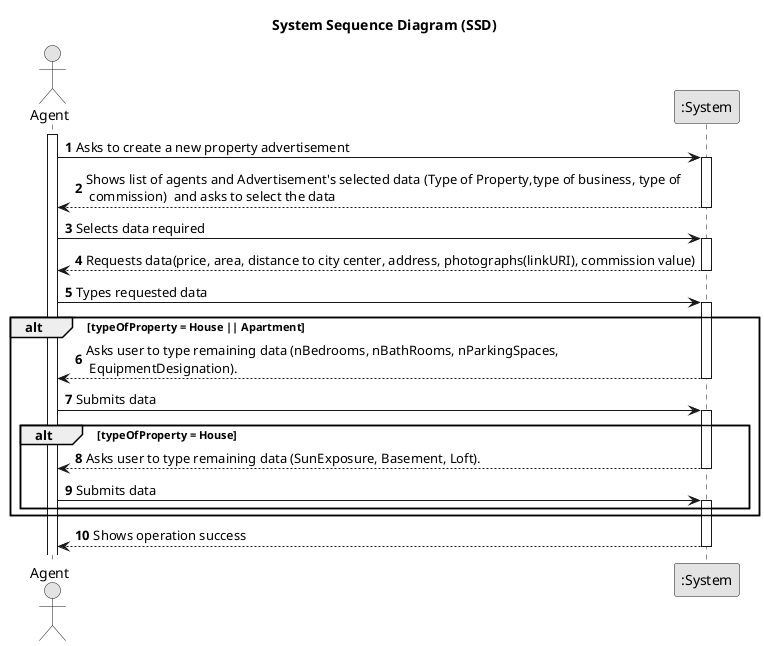 @startuml
skinparam monochrome true
skinparam packageStyle rectangle
skinparam shadowing false

title System Sequence Diagram (SSD)

autonumber

actor "Agent" as Agent
participant ":System" as System

activate Agent

    Agent -> System : Asks to create a new property advertisement
    activate System

        System --> Agent : Shows list of agents and Advertisement's selected data (Type of Property,type of business, type of\n commission)  and asks to select the data
    deactivate System

    Agent -> System : Selects data required
    activate System
        System --> Agent : Requests data(price, area, distance to city center, address, photographs(linkURI), commission value)
    deactivate System

    Agent -> System : Types requested data
    activate System
alt typeOfProperty = House || Apartment
        System --> Agent : Asks user to type remaining data (nBedrooms, nBathRooms, nParkingSpaces,\n EquipmentDesignation).
    deactivate System

    Agent -> System : Submits data
    activate System
alt typeOfProperty = House
        System --> Agent : Asks user to type remaining data (SunExposure, Basement, Loft).
    deactivate System

    Agent -> System : Submits data
    activate System
end
end
        System --> Agent : Shows operation success
    deactivate System
@enduml